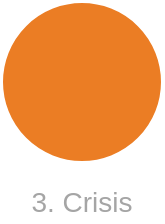 <mxfile version="22.1.4" type="github">
  <diagram name="Seite-1" id="yOEqmlC4Xit563ldPYqA">
    <mxGraphModel dx="2700" dy="1427" grid="1" gridSize="10" guides="1" tooltips="1" connect="1" arrows="1" fold="1" page="1" pageScale="1" pageWidth="827" pageHeight="1169" math="0" shadow="0">
      <root>
        <mxCell id="0" />
        <mxCell id="1" parent="0" />
        <mxCell id="FdV31GUeDcXf6yLE7mDS-4" value="" style="ellipse;whiteSpace=wrap;html=1;aspect=fixed;strokeColor=#FFFFFF;fillColor=#eb7d24;" parent="1" vertex="1">
          <mxGeometry x="340" y="150" width="80" height="80" as="geometry" />
        </mxCell>
        <mxCell id="FdV31GUeDcXf6yLE7mDS-9" value="3. Crisis" style="rounded=0;whiteSpace=wrap;html=1;strokeColor=none;fontSize=14;fontColor=#a5a5a5;fillColor=none;" parent="1" vertex="1">
          <mxGeometry x="340" y="240" width="80" height="20" as="geometry" />
        </mxCell>
      </root>
    </mxGraphModel>
  </diagram>
</mxfile>
